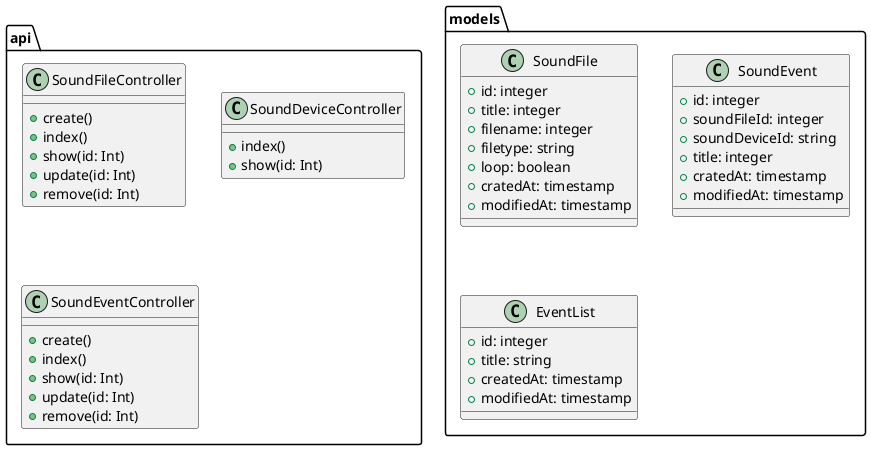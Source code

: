 @startuml
package api {
    class SoundFileController {
        +create()
        +index()
        +show(id: Int)
        +update(id: Int)
        +remove(id: Int)
    }

    class SoundDeviceController {
        +index()
        +show(id: Int)
    }

    class SoundEventController {
        +create()
        +index()
        +show(id: Int)
        +update(id: Int)
        +remove(id: Int)
    }
}

package models {
    class SoundFile {
        +id: integer
        +title: integer
        +filename: integer
        +filetype: string
        +loop: boolean
        +cratedAt: timestamp
        +modifiedAt: timestamp
    }

    class SoundEvent {
        +id: integer
        +soundFileId: integer
        +soundDeviceId: string
        +title: integer
        +cratedAt: timestamp
        +modifiedAt: timestamp
    }

    class EventList {
        +id: integer
        +title: string
        +createdAt: timestamp
        +modifiedAt: timestamp
    }
}
@enduml
